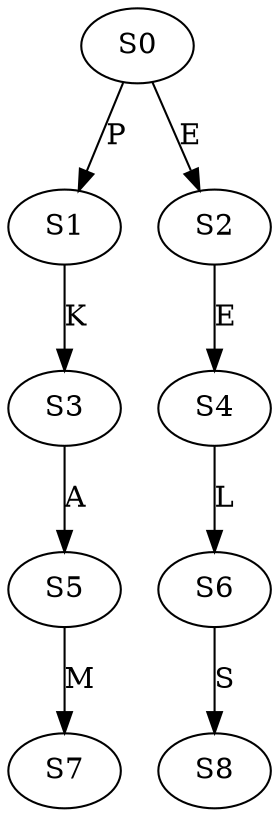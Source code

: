 strict digraph  {
	S0 -> S1 [ label = P ];
	S0 -> S2 [ label = E ];
	S1 -> S3 [ label = K ];
	S2 -> S4 [ label = E ];
	S3 -> S5 [ label = A ];
	S4 -> S6 [ label = L ];
	S5 -> S7 [ label = M ];
	S6 -> S8 [ label = S ];
}
